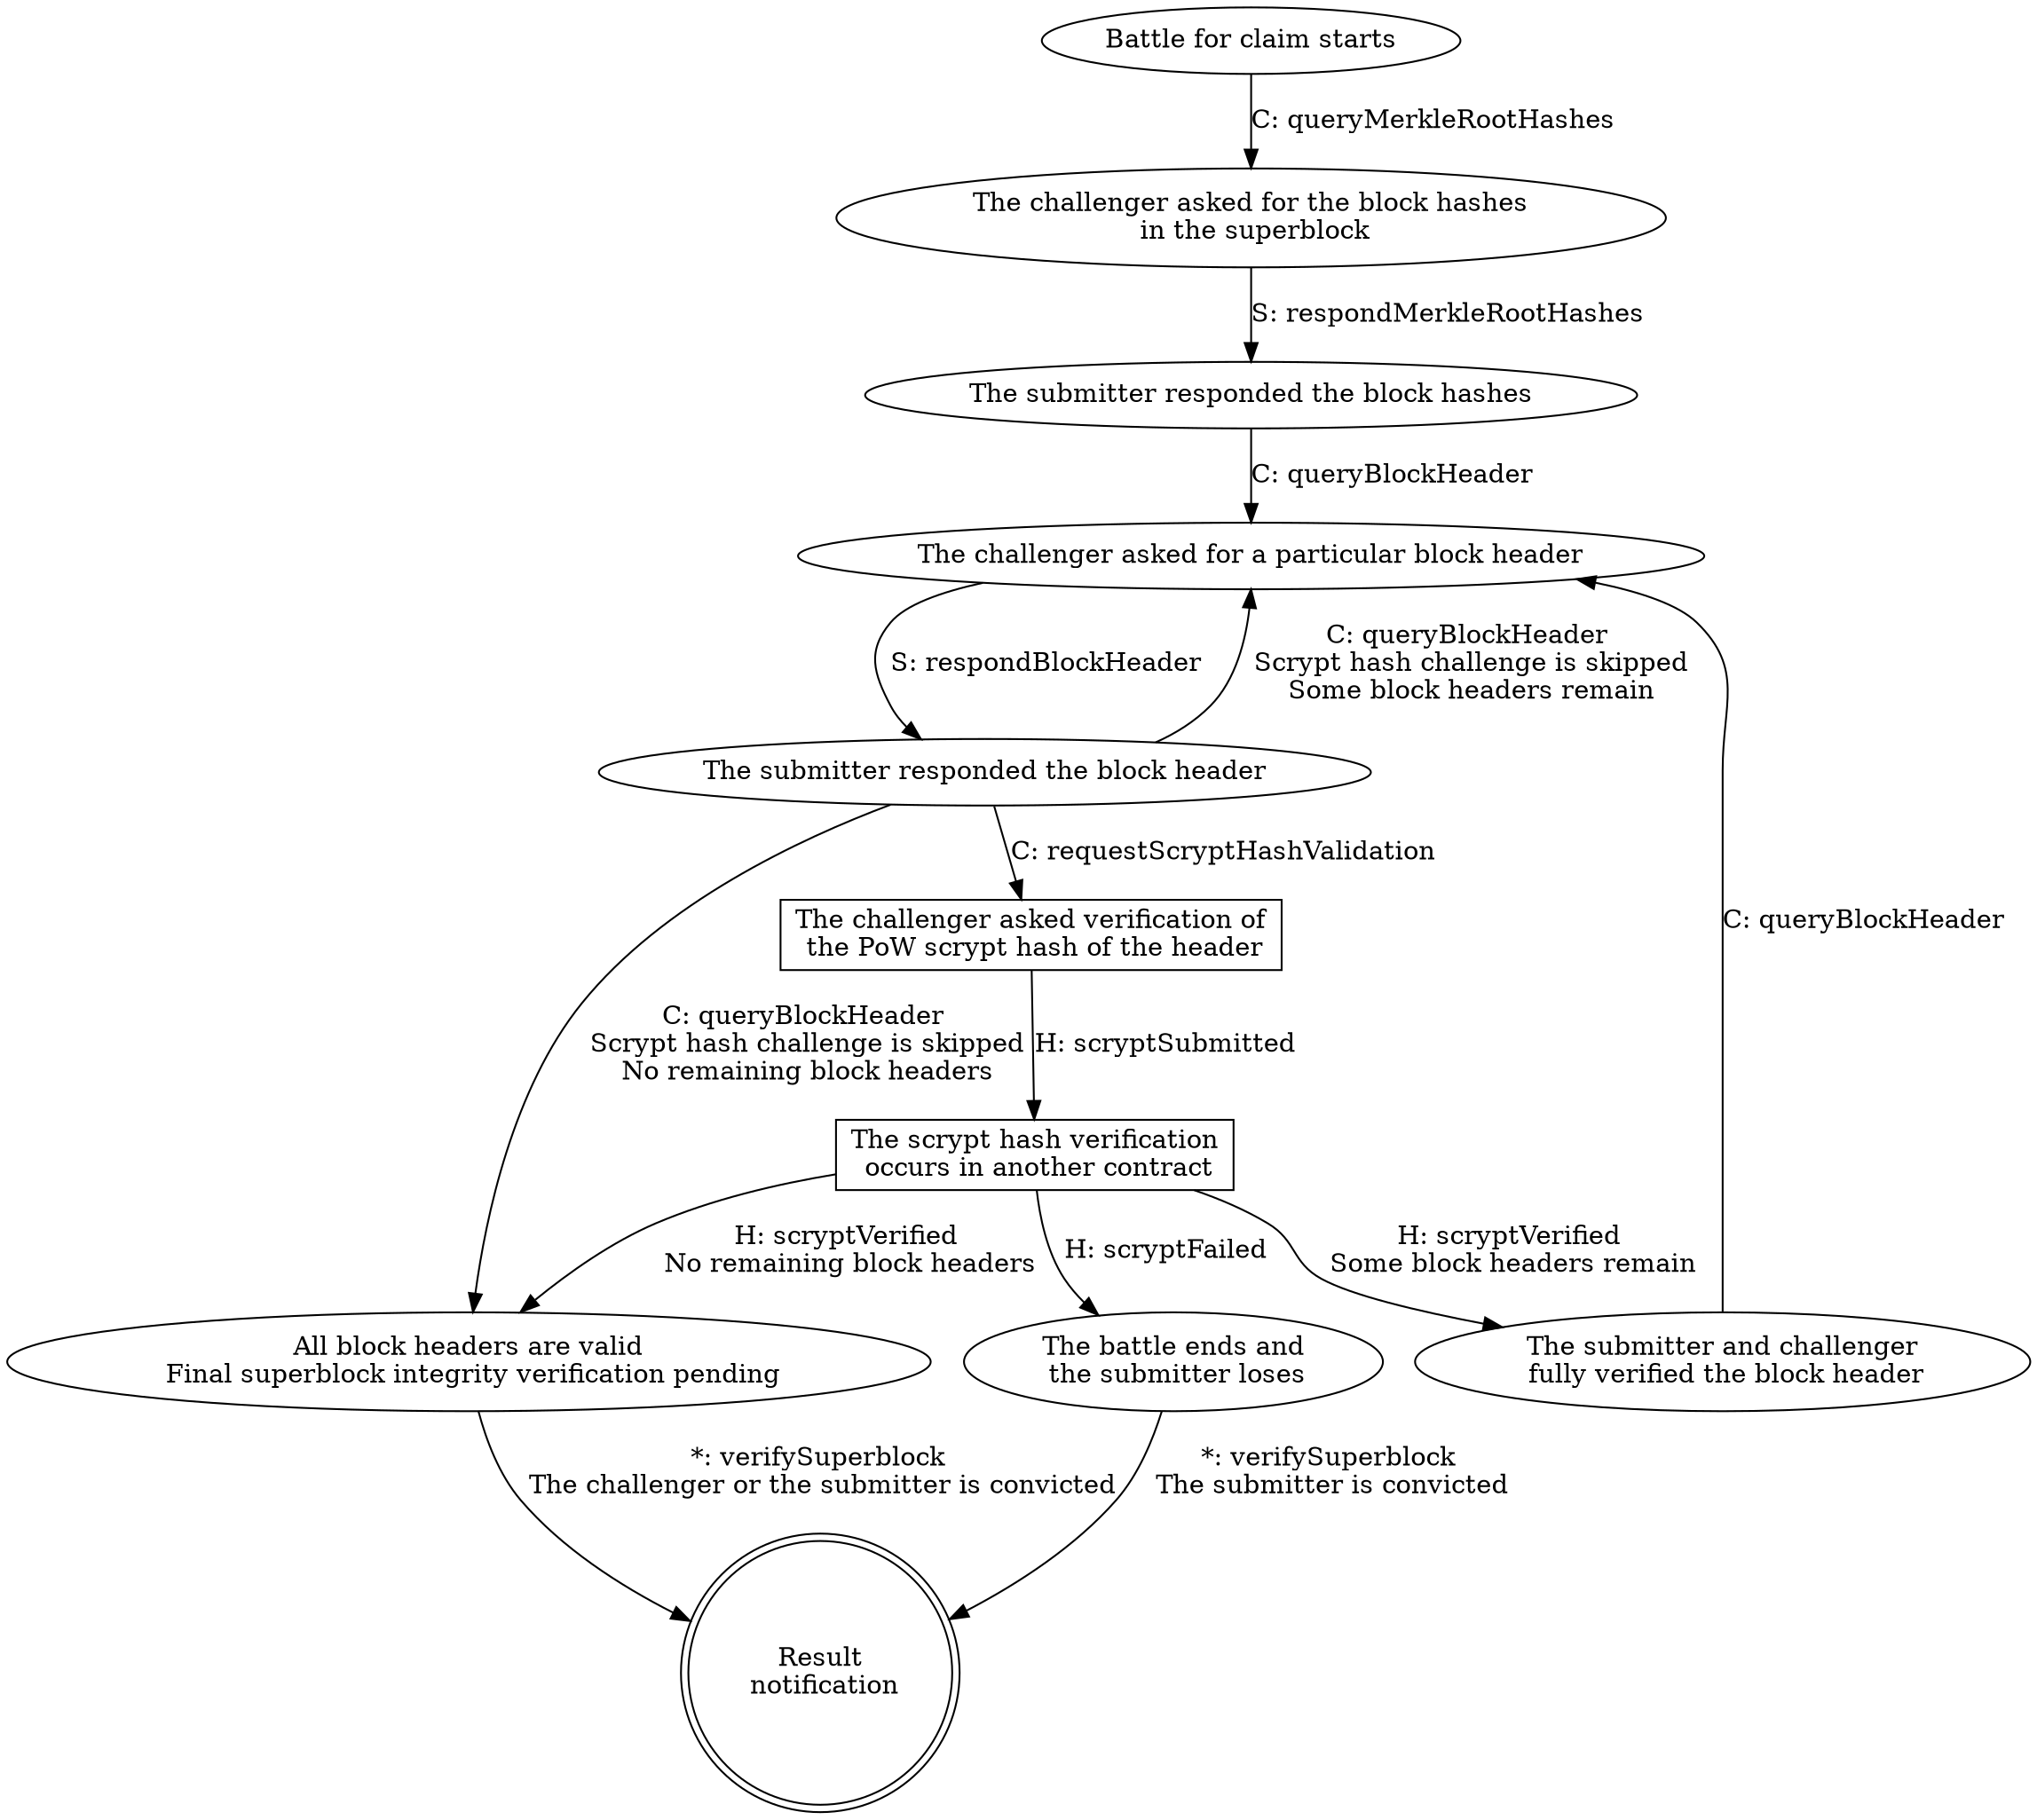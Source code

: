 digraph ChallengeStates {

  // All edge labels refer to DogeBattleManager functions
  // All node names refer to ChallengeState enum members
  // A legend is best provided as a separate file

  // The layout in Graphviz is sensitive to the order in which these nodes are defined.
  {
    node []
    Challenged [label="Battle for claim starts"]
    QueryMerkleRootHashes [label="The challenger asked for the block hashes\n in the superblock"]
    RespondMerkleRootHashes [label="The submitter responded the block hashes"]
    VerifyScryptHash [label="The submitter responded the block header"]
    PendingVerification [label="All block headers are valid\n Final superblock integrity verification pending"]
    QueryBlockHeader [label="The challenger asked for a particular block header"]
    RespondBlockHeader [label="The submitter and challenger\n fully verified the block header"]
  }

  {
    node [shape=rectangle]
    RequestScryptVerification [label="The challenger asked verification of\n the PoW scrypt hash of the header"]
    PendingScryptVerification [label="The scrypt hash verification\n occurs in another contract"]
  }

  {
    node []
    SuperblockFailed [label="The battle ends and\n the submitter loses"]
    Deleted [label="Result\n notification", shape=doublecircle]
  }


  Challenged -> QueryMerkleRootHashes [label="C: queryMerkleRootHashes"]
  QueryMerkleRootHashes -> RespondMerkleRootHashes [label="S: respondMerkleRootHashes"]
  VerifyScryptHash -> PendingVerification [label="C: queryBlockHeader\n Scrypt hash challenge is skipped\n No remaining block headers"]
  VerifyScryptHash -> QueryBlockHeader [label="C: queryBlockHeader\n Scrypt hash challenge is skipped\n Some block headers remain"]
  RespondMerkleRootHashes -> QueryBlockHeader [label="C: queryBlockHeader"]
  RespondBlockHeader -> QueryBlockHeader [label="C: queryBlockHeader\n "]
  QueryBlockHeader -> VerifyScryptHash [label="S: respondBlockHeader"]
  VerifyScryptHash -> RequestScryptVerification [label="C: requestScryptHashValidation"]
  RequestScryptVerification -> PendingScryptVerification [label="H: scryptSubmitted"]
  PendingScryptVerification -> PendingVerification [label="H: scryptVerified\n No remaining block headers"]
  PendingScryptVerification -> RespondBlockHeader [label="H: scryptVerified\n Some block headers remain"]
  PendingScryptVerification -> SuperblockFailed [label="H: scryptFailed"]
  SuperblockFailed -> Deleted [label="*: verifySuperblock\n The submitter is convicted"]
  PendingVerification -> Deleted [label="*: verifySuperblock\n The challenger or the submitter is convicted"]
}
